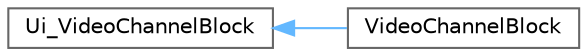digraph "类继承关系图"
{
 // LATEX_PDF_SIZE
  bgcolor="transparent";
  edge [fontname=Helvetica,fontsize=10,labelfontname=Helvetica,labelfontsize=10];
  node [fontname=Helvetica,fontsize=10,shape=box,height=0.2,width=0.4];
  rankdir="LR";
  Node0 [id="Node000000",label="Ui_VideoChannelBlock",height=0.2,width=0.4,color="grey40", fillcolor="white", style="filled",URL="$class_ui___video_channel_block.html",tooltip=" "];
  Node0 -> Node1 [id="edge530_Node000000_Node000001",dir="back",color="steelblue1",style="solid",tooltip=" "];
  Node1 [id="Node000001",label="VideoChannelBlock",height=0.2,width=0.4,color="grey40", fillcolor="white", style="filled",URL="$class_ui_1_1_video_channel_block.html",tooltip=" "];
}
